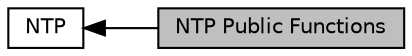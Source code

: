 digraph "NTP Public Functions"
{
  edge [fontname="Helvetica",fontsize="10",labelfontname="Helvetica",labelfontsize="10"];
  node [fontname="Helvetica",fontsize="10",shape=box];
  rankdir=LR;
  Node2 [label="NTP",height=0.2,width=0.4,color="black", fillcolor="white", style="filled",URL="$d0/dbb/group__NTP.html",tooltip="This package provides the core capabilities for NTP interface functions."];
  Node1 [label="NTP Public Functions",height=0.2,width=0.4,color="black", fillcolor="grey75", style="filled", fontcolor="black",tooltip=" "];
  Node2->Node1 [shape=plaintext, dir="back", style="solid"];
}
